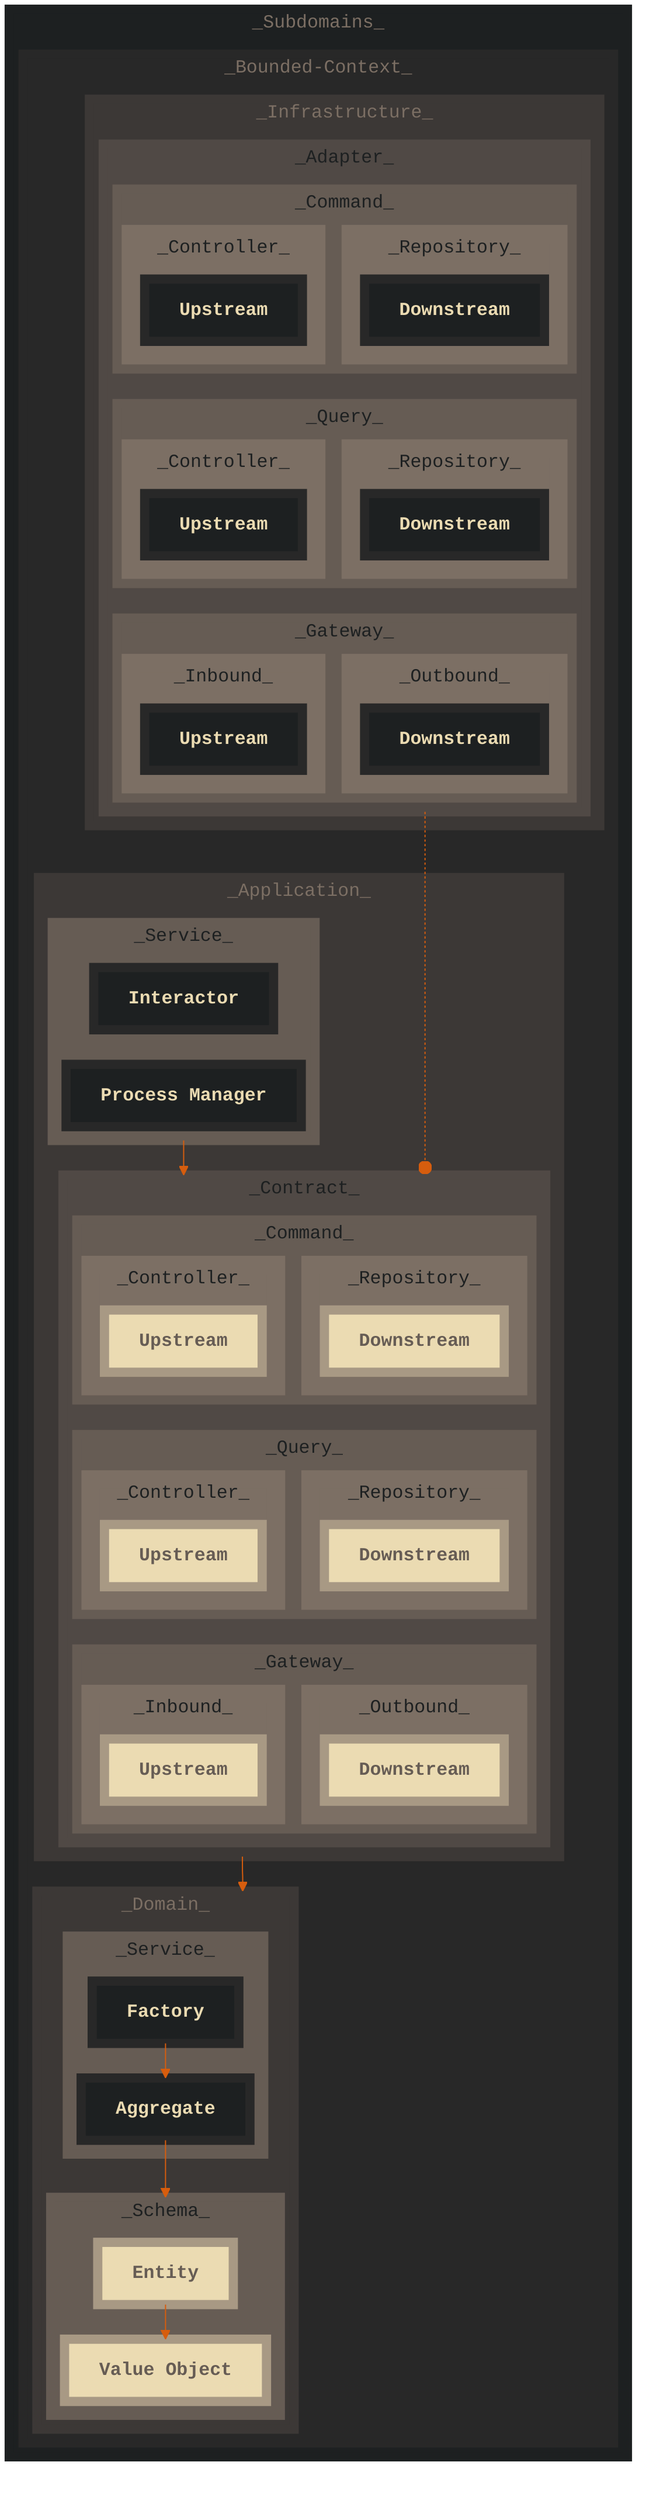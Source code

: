---

config:
    layout: elk
    look: classic
    theme: base
    themeVariables:
        fontFamily: "monospace"
        lineColor: "#D65D0E"

---

flowchart TB
    subgraph Subdomains["_Subdomains_"]
        subgraph Core["_Bounded-Context_"]
            subgraph Infrastructure["_Infrastructure_"]
                subgraph InfrastructureAdapter["_Adapter_"]
                    subgraph InfrastructureCommand["_Command_"]
                        direction LR

                        subgraph InfrastructureCommandUpstream["_Controller_"]
                            InfrastructureCommandUpstreamAdapter[Upstream]
                        end

                        subgraph InfrastructureCommandDownstream["_Repository_"]
                            InfrastructureCommandDownstreamAdapter[Downstream]
                        end

                        InfrastructureCommandUpstream
                        ~~~ InfrastructureCommandDownstream
                    end

                    subgraph InfrastructureQuery["_Query_"]
                        direction LR

                        subgraph InfrastructureQueryUpstream["_Controller_"]
                            InfrastructureQueryUpstreamAdapter[Upstream]
                        end

                        subgraph InfrastructureQueryDownstream["_Repository_"]
                            InfrastructureQueryDownstreamAdapter[Downstream]
                        end

                        InfrastructureQueryUpstream
                        ~~~ InfrastructureQueryDownstream
                    end

                    subgraph InfrastructureGateway["_Gateway_"]
                        direction LR

                        subgraph InfrastructureGatewayUpstream["_Inbound_"]
                            InfrastructureGatewayUpstreamAdapter[Upstream]
                        end

                        subgraph InfrastructureGatewayDownstream["_Outbound_"]
                            InfrastructureGatewayDownstreamAdapter[Downstream]
                        end

                        InfrastructureGatewayUpstream
                        ~~~ InfrastructureGatewayDownstream
                    end

                    InfrastructureCommand
                    ~~~ InfrastructureQuery
                    ~~~ InfrastructureGateway
                end
            end

            subgraph Application["_Application_"]
                subgraph ApplicationContract["_Contract_"]
                    subgraph ApplicationCommand["_Command_"]
                        direction LR

                        subgraph ApplicationCommandContractUpstream["_Controller_"]
                            ApplicationCommandContractUpstreamInterface[Upstream]
                        end

                        subgraph ApplicationCommandContractDownstream["_Repository_"]
                            ApplicationCommandContractDownstreamInterface[Downstream]
                        end

                        ApplicationCommandContractUpstream
                        ~~~ ApplicationCommandContractDownstream
                    end

                    subgraph ApplicationQuery["_Query_"]
                        direction LR

                        subgraph ApplicationQueryContractUpstream["_Controller_"]
                            ApplicationQueryContractUpstreamInterface[Upstream]
                        end

                        subgraph ApplicationQueryContractDownstream["_Repository_"]
                            ApplicationQueryContractDownstreamInterface[Downstream]
                        end

                        ApplicationQueryContractUpstream
                        ~~~ ApplicationQueryContractDownstream
                    end

                    subgraph ApplicationGateway["_Gateway_"]
                        direction LR

                        subgraph ApplicationGatewayInbound["_Inbound_"]
                            ApplicationGatewayUpstream[Upstream]
                        end

                        subgraph ApplicationGatewayOutbound["_Outbound_"]
                            ApplicationGatewayDownstream[Downstream]
                        end

                        ApplicationGatewayInbound
                        ~~~ ApplicationGatewayOutbound
                    end

                    ApplicationCommand
                    ~~~ ApplicationQuery
                    ~~~ ApplicationGateway
                end

                subgraph ApplicationService["_Service_"]
                    Interactor[Interactor]:::implementation
                    ~~~ ProcessManager["Process Manager"]:::implementation
                end
            end

            subgraph Domain[_Domain_]
                subgraph DomainService[_Service_]
                    DomainFactory[Factory]
                    --> DomainAggregate[Aggregate]
                end

                subgraph DomainSchema[_Schema_]
                    DomainEntity[Entity] --> DomainValueObject[Value Object]
                end

                DomainAggregate --> DomainSchema
            end

            Application ~~~~ Domain
            Application ~~~~ Domain
            Application ~~~~ Domain
            Application ~~~~ Domain
            Application ~~~~ Domain
            Application ~~~~ Domain
            Application ~~~~ Domain
            Application ~~~~ Domain
            Application ~~~~ Domain
            Application ~~~~ Domain
            Application ~~~~ Domain
            Application ~~~~ Domain
            Application ~~~~ Domain
            Application ---> Domain

            ApplicationService    ---> ApplicationContract
            InfrastructureAdapter -.-o ApplicationContract
            InfrastructureAdapter ~~~~ ApplicationContract
        end
    end

    classDef nsDepth_1 fill:#1D2021,stroke:#1D2021,color:#7C6F64,stroke-width:8px
    classDef nsDepth_2 fill:#282828,stroke:#282828,color:#7C6F64,stroke-width:8px
    classDef nsDepth_3 fill:#3C3836,stroke:#3C3836,color:#7C6F64,stroke-width:8px
    classDef nsDepth_4 fill:#504945,stroke:#504945,color:#1D2021,stroke-width:8px
    classDef nsDepth_5 fill:#665C54,stroke:#665C54,color:#1D2021,stroke-width:8px
    classDef nsDepth_6 fill:#7C6F64,stroke:#7C6F64,color:#1D2021,stroke-width:16px
    
    classDef implementation fill:#1D2021,stroke:#282828,font-weight:bold,stroke-width:8px,color:#EBDBB2
    classDef contract fill:#EBDBB2,stroke:#A89984,font-weight:bold,stroke-width:8px,color:#665C54

    class Subdomains,SubdomainsGroup nsDepth_1
    class Core,SupportingSubdomains,GenericSubdomains nsDepth_2
    class Infrastructure,Application,Domain,SupportingSubDomainsBoundedContexts,GenericSubdomainsBoundedContexts nsDepth_3
    class InfrastructureAdapter,ApplicationContract nsDepth_4
    class DomainService,DomainSchema,InfrastructureQuery,InfrastructureCommand,InfrastructureGateway,ApplicationService,ApplicationQuery,ApplicationCommand,ApplicationGateway nsDepth_5
    class InfrastructureCommandDownstream,InfrastructureCommandUpstream,InfrastructureQueryDownstream,InfrastructureQueryUpstream,InfrastructureGatewayUpstream,InfrastructureGatewayDownstream,ApplicationQueryContractUpstream,ApplicationQueryContractDownstream,ApplicationCommandContractUpstream,ApplicationCommandContractDownstream,ApplicationGatewayInbound,ApplicationGatewayOutbound nsDepth_6
    
    class DomainEntity,DomainValueObject,ApplicationQueryContractUpstreamInterface,ApplicationQueryContractDownstreamInterface,ApplicationCommandContractUpstreamInterface,ApplicationCommandContractDownstreamInterface,ApplicationGatewayUpstream,ApplicationGatewayDownstream contract
    class InfrastructureQueryUpstreamAdapter,InfrastructureQueryDownstreamAdapter,InfrastructureCommandUpstreamAdapter,InfrastructureCommandDownstreamAdapter,DomainFactory,DomainAggregate,InfrastructureGatewayUpstreamAdapter,InfrastructureGatewayDownstreamAdapter implementation